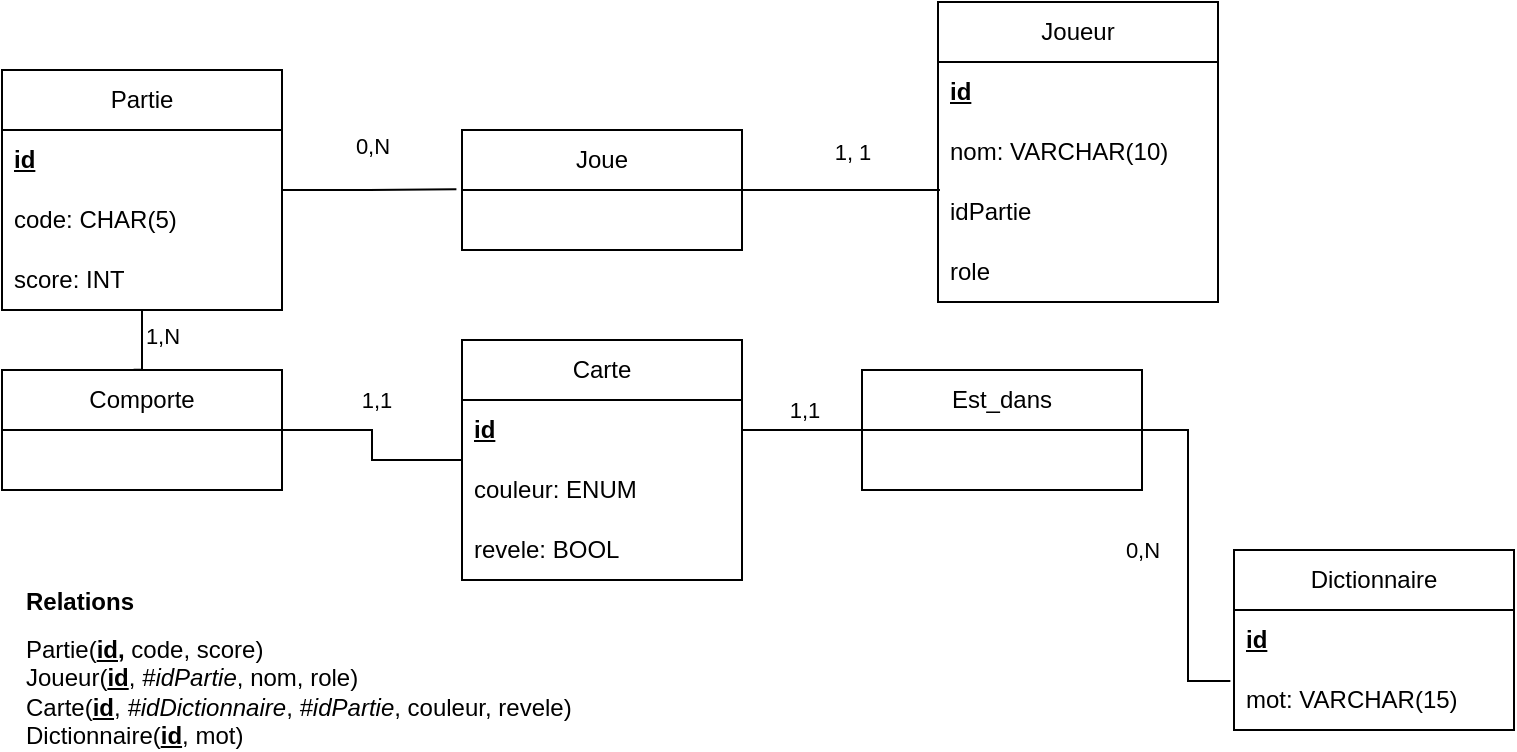 <mxfile version="24.4.13" type="device">
  <diagram id="R2lEEEUBdFMjLlhIrx00" name="Page-1">
    <mxGraphModel dx="1434" dy="884" grid="1" gridSize="10" guides="1" tooltips="1" connect="1" arrows="1" fold="1" page="1" pageScale="1" pageWidth="850" pageHeight="1100" math="0" shadow="0" extFonts="Permanent Marker^https://fonts.googleapis.com/css?family=Permanent+Marker">
      <root>
        <mxCell id="0" />
        <mxCell id="1" parent="0" />
        <mxCell id="AaLZpZYPrjbfkjgFqPFA-14" value="Carte" style="swimlane;fontStyle=0;childLayout=stackLayout;horizontal=1;startSize=30;horizontalStack=0;resizeParent=1;resizeParentMax=0;resizeLast=0;collapsible=1;marginBottom=0;whiteSpace=wrap;html=1;" parent="1" vertex="1">
          <mxGeometry x="280" y="305" width="140" height="120" as="geometry">
            <mxRectangle x="210" y="370" width="60" height="30" as="alternateBounds" />
          </mxGeometry>
        </mxCell>
        <mxCell id="AaLZpZYPrjbfkjgFqPFA-15" value="&lt;b&gt;&lt;u&gt;id&lt;/u&gt;&lt;/b&gt;" style="text;strokeColor=none;fillColor=none;align=left;verticalAlign=middle;spacingLeft=4;spacingRight=4;overflow=hidden;points=[[0,0.5],[1,0.5]];portConstraint=eastwest;rotatable=0;whiteSpace=wrap;html=1;" parent="AaLZpZYPrjbfkjgFqPFA-14" vertex="1">
          <mxGeometry y="30" width="140" height="30" as="geometry" />
        </mxCell>
        <mxCell id="AaLZpZYPrjbfkjgFqPFA-19" value="couleur: ENUM" style="text;strokeColor=none;fillColor=none;align=left;verticalAlign=middle;spacingLeft=4;spacingRight=4;overflow=hidden;points=[[0,0.5],[1,0.5]];portConstraint=eastwest;rotatable=0;whiteSpace=wrap;html=1;" parent="AaLZpZYPrjbfkjgFqPFA-14" vertex="1">
          <mxGeometry y="60" width="140" height="30" as="geometry" />
        </mxCell>
        <mxCell id="CnqwCCuB3Zk9VRJwTlJh-23" value="revele: BOOL" style="text;strokeColor=none;fillColor=none;align=left;verticalAlign=middle;spacingLeft=4;spacingRight=4;overflow=hidden;points=[[0,0.5],[1,0.5]];portConstraint=eastwest;rotatable=0;whiteSpace=wrap;html=1;" parent="AaLZpZYPrjbfkjgFqPFA-14" vertex="1">
          <mxGeometry y="90" width="140" height="30" as="geometry" />
        </mxCell>
        <mxCell id="AaLZpZYPrjbfkjgFqPFA-7" value="Joueur" style="swimlane;fontStyle=0;childLayout=stackLayout;horizontal=1;startSize=30;horizontalStack=0;resizeParent=1;resizeParentMax=0;resizeLast=0;collapsible=1;marginBottom=0;whiteSpace=wrap;html=1;" parent="1" vertex="1">
          <mxGeometry x="518" y="136" width="140" height="150" as="geometry" />
        </mxCell>
        <mxCell id="AaLZpZYPrjbfkjgFqPFA-8" value="&lt;b&gt;&lt;u&gt;id&lt;/u&gt;&lt;/b&gt;" style="text;strokeColor=none;fillColor=none;align=left;verticalAlign=middle;spacingLeft=4;spacingRight=4;overflow=hidden;points=[[0,0.5],[1,0.5]];portConstraint=eastwest;rotatable=0;whiteSpace=wrap;html=1;" parent="AaLZpZYPrjbfkjgFqPFA-7" vertex="1">
          <mxGeometry y="30" width="140" height="30" as="geometry" />
        </mxCell>
        <mxCell id="AaLZpZYPrjbfkjgFqPFA-9" value="nom: VARCHAR(10)" style="text;strokeColor=none;fillColor=none;align=left;verticalAlign=middle;spacingLeft=4;spacingRight=4;overflow=hidden;points=[[0,0.5],[1,0.5]];portConstraint=eastwest;rotatable=0;whiteSpace=wrap;html=1;" parent="AaLZpZYPrjbfkjgFqPFA-7" vertex="1">
          <mxGeometry y="60" width="140" height="30" as="geometry" />
        </mxCell>
        <mxCell id="vFxNQ8_R_9yLuEZchOL7-1" value="idPartie" style="text;strokeColor=none;fillColor=none;align=left;verticalAlign=middle;spacingLeft=4;spacingRight=4;overflow=hidden;points=[[0,0.5],[1,0.5]];portConstraint=eastwest;rotatable=0;whiteSpace=wrap;html=1;" vertex="1" parent="AaLZpZYPrjbfkjgFqPFA-7">
          <mxGeometry y="90" width="140" height="30" as="geometry" />
        </mxCell>
        <mxCell id="vFxNQ8_R_9yLuEZchOL7-2" value="role" style="text;strokeColor=none;fillColor=none;align=left;verticalAlign=middle;spacingLeft=4;spacingRight=4;overflow=hidden;points=[[0,0.5],[1,0.5]];portConstraint=eastwest;rotatable=0;whiteSpace=wrap;html=1;" vertex="1" parent="AaLZpZYPrjbfkjgFqPFA-7">
          <mxGeometry y="120" width="140" height="30" as="geometry" />
        </mxCell>
        <mxCell id="AaLZpZYPrjbfkjgFqPFA-11" value="Dictionnaire" style="swimlane;fontStyle=0;childLayout=stackLayout;horizontal=1;startSize=30;horizontalStack=0;resizeParent=1;resizeParentMax=0;resizeLast=0;collapsible=1;marginBottom=0;whiteSpace=wrap;html=1;" parent="1" vertex="1">
          <mxGeometry x="666" y="410" width="140" height="90" as="geometry" />
        </mxCell>
        <mxCell id="AaLZpZYPrjbfkjgFqPFA-12" value="&lt;b&gt;&lt;u&gt;id&lt;/u&gt;&lt;/b&gt;" style="text;strokeColor=none;fillColor=none;align=left;verticalAlign=middle;spacingLeft=4;spacingRight=4;overflow=hidden;points=[[0,0.5],[1,0.5]];portConstraint=eastwest;rotatable=0;whiteSpace=wrap;html=1;" parent="AaLZpZYPrjbfkjgFqPFA-11" vertex="1">
          <mxGeometry y="30" width="140" height="30" as="geometry" />
        </mxCell>
        <mxCell id="AaLZpZYPrjbfkjgFqPFA-13" value="mot: VARCHAR(15)" style="text;strokeColor=none;fillColor=none;align=left;verticalAlign=middle;spacingLeft=4;spacingRight=4;overflow=hidden;points=[[0,0.5],[1,0.5]];portConstraint=eastwest;rotatable=0;whiteSpace=wrap;html=1;" parent="AaLZpZYPrjbfkjgFqPFA-11" vertex="1">
          <mxGeometry y="60" width="140" height="30" as="geometry" />
        </mxCell>
        <mxCell id="AaLZpZYPrjbfkjgFqPFA-22" value="Partie" style="swimlane;fontStyle=0;childLayout=stackLayout;horizontal=1;startSize=30;horizontalStack=0;resizeParent=1;resizeParentMax=0;resizeLast=0;collapsible=1;marginBottom=0;whiteSpace=wrap;html=1;" parent="1" vertex="1">
          <mxGeometry x="50" y="170" width="140" height="120" as="geometry" />
        </mxCell>
        <mxCell id="AaLZpZYPrjbfkjgFqPFA-23" value="&lt;b&gt;&lt;u&gt;id&lt;/u&gt;&lt;/b&gt;" style="text;strokeColor=none;fillColor=none;align=left;verticalAlign=middle;spacingLeft=4;spacingRight=4;overflow=hidden;points=[[0,0.5],[1,0.5]];portConstraint=eastwest;rotatable=0;whiteSpace=wrap;html=1;" parent="AaLZpZYPrjbfkjgFqPFA-22" vertex="1">
          <mxGeometry y="30" width="140" height="30" as="geometry" />
        </mxCell>
        <mxCell id="AaLZpZYPrjbfkjgFqPFA-24" value="code: CHAR(5)" style="text;strokeColor=none;fillColor=none;align=left;verticalAlign=middle;spacingLeft=4;spacingRight=4;overflow=hidden;points=[[0,0.5],[1,0.5]];portConstraint=eastwest;rotatable=0;whiteSpace=wrap;html=1;" parent="AaLZpZYPrjbfkjgFqPFA-22" vertex="1">
          <mxGeometry y="60" width="140" height="30" as="geometry" />
        </mxCell>
        <mxCell id="AaLZpZYPrjbfkjgFqPFA-25" value="score: INT" style="text;strokeColor=none;fillColor=none;align=left;verticalAlign=middle;spacingLeft=4;spacingRight=4;overflow=hidden;points=[[0,0.5],[1,0.5]];portConstraint=eastwest;rotatable=0;whiteSpace=wrap;html=1;" parent="AaLZpZYPrjbfkjgFqPFA-22" vertex="1">
          <mxGeometry y="90" width="140" height="30" as="geometry" />
        </mxCell>
        <mxCell id="AaLZpZYPrjbfkjgFqPFA-33" style="edgeStyle=orthogonalEdgeStyle;rounded=0;orthogonalLoop=1;jettySize=auto;html=1;entryX=-0.02;entryY=0.322;entryDx=0;entryDy=0;entryPerimeter=0;endArrow=none;endFill=0;" parent="1" source="AaLZpZYPrjbfkjgFqPFA-22" edge="1">
          <mxGeometry relative="1" as="geometry">
            <mxPoint x="277.2" y="229.66" as="targetPoint" />
          </mxGeometry>
        </mxCell>
        <mxCell id="AaLZpZYPrjbfkjgFqPFA-34" value="0,N" style="edgeLabel;html=1;align=center;verticalAlign=middle;resizable=0;points=[];" parent="AaLZpZYPrjbfkjgFqPFA-33" vertex="1" connectable="0">
          <mxGeometry x="0.035" y="2" relative="1" as="geometry">
            <mxPoint y="-20" as="offset" />
          </mxGeometry>
        </mxCell>
        <mxCell id="0uVetZkIIh2rGpPPn4zH-1" value="&lt;b&gt;Relations&lt;/b&gt;" style="text;html=1;align=left;verticalAlign=middle;whiteSpace=wrap;rounded=0;" parent="1" vertex="1">
          <mxGeometry x="60" y="422" width="80" height="28" as="geometry" />
        </mxCell>
        <mxCell id="0uVetZkIIh2rGpPPn4zH-2" value="Partie(&lt;u style=&quot;font-weight: bold;&quot;&gt;id,&lt;/u&gt;&amp;nbsp;code, score)&lt;div&gt;Joueur(&lt;b style=&quot;&quot;&gt;&lt;u&gt;id&lt;/u&gt;&lt;/b&gt;, &lt;i&gt;#idPartie&lt;/i&gt;, nom, role)&lt;/div&gt;&lt;div&gt;Carte(&lt;b&gt;&lt;u&gt;id&lt;/u&gt;&lt;/b&gt;, &lt;i&gt;#idDictionnaire&lt;/i&gt;, &lt;i&gt;#idPartie&lt;/i&gt;, couleur, revele)&lt;/div&gt;&lt;div&gt;Dictionnaire(&lt;b&gt;&lt;u&gt;id&lt;/u&gt;&lt;/b&gt;, mot)&lt;/div&gt;" style="text;html=1;align=left;verticalAlign=middle;whiteSpace=wrap;rounded=0;" parent="1" vertex="1">
          <mxGeometry x="60" y="462" width="320" height="38" as="geometry" />
        </mxCell>
        <mxCell id="CnqwCCuB3Zk9VRJwTlJh-5" value="Comporte" style="swimlane;fontStyle=0;childLayout=stackLayout;horizontal=1;startSize=30;horizontalStack=0;resizeParent=1;resizeParentMax=0;resizeLast=0;collapsible=1;marginBottom=0;whiteSpace=wrap;html=1;" parent="1" vertex="1">
          <mxGeometry x="50" y="320" width="140" height="60" as="geometry" />
        </mxCell>
        <mxCell id="CnqwCCuB3Zk9VRJwTlJh-10" style="edgeStyle=orthogonalEdgeStyle;rounded=0;orthogonalLoop=1;jettySize=auto;html=1;exitX=0.47;exitY=-0.003;exitDx=0;exitDy=0;entryX=0.5;entryY=1;entryDx=0;entryDy=0;entryPerimeter=0;endArrow=none;endFill=0;exitPerimeter=0;" parent="1" source="CnqwCCuB3Zk9VRJwTlJh-5" target="AaLZpZYPrjbfkjgFqPFA-25" edge="1">
          <mxGeometry relative="1" as="geometry">
            <mxPoint x="140" y="395" as="sourcePoint" />
          </mxGeometry>
        </mxCell>
        <mxCell id="CnqwCCuB3Zk9VRJwTlJh-11" value="1,N" style="edgeLabel;html=1;align=center;verticalAlign=middle;resizable=0;points=[];" parent="CnqwCCuB3Zk9VRJwTlJh-10" vertex="1" connectable="0">
          <mxGeometry x="0.261" y="-1" relative="1" as="geometry">
            <mxPoint x="9" as="offset" />
          </mxGeometry>
        </mxCell>
        <mxCell id="CnqwCCuB3Zk9VRJwTlJh-13" style="edgeStyle=orthogonalEdgeStyle;rounded=0;orthogonalLoop=1;jettySize=auto;html=1;exitX=0;exitY=0.5;exitDx=0;exitDy=0;endArrow=none;endFill=0;entryX=1;entryY=0.5;entryDx=0;entryDy=0;" parent="1" source="AaLZpZYPrjbfkjgFqPFA-14" target="CnqwCCuB3Zk9VRJwTlJh-5" edge="1">
          <mxGeometry relative="1" as="geometry">
            <mxPoint x="270" y="384" as="targetPoint" />
          </mxGeometry>
        </mxCell>
        <mxCell id="CnqwCCuB3Zk9VRJwTlJh-14" value="1,1" style="edgeLabel;html=1;align=center;verticalAlign=middle;resizable=0;points=[];" parent="CnqwCCuB3Zk9VRJwTlJh-13" vertex="1" connectable="0">
          <mxGeometry x="-0.032" y="-3" relative="1" as="geometry">
            <mxPoint x="-1" y="-24" as="offset" />
          </mxGeometry>
        </mxCell>
        <mxCell id="CnqwCCuB3Zk9VRJwTlJh-15" value="Est_dans" style="swimlane;fontStyle=0;childLayout=stackLayout;horizontal=1;startSize=30;horizontalStack=0;resizeParent=1;resizeParentMax=0;resizeLast=0;collapsible=1;marginBottom=0;whiteSpace=wrap;html=1;" parent="1" vertex="1">
          <mxGeometry x="480" y="320" width="140" height="60" as="geometry" />
        </mxCell>
        <mxCell id="CnqwCCuB3Zk9VRJwTlJh-16" style="edgeStyle=orthogonalEdgeStyle;rounded=0;orthogonalLoop=1;jettySize=auto;html=1;exitX=1;exitY=0.5;exitDx=0;exitDy=0;entryX=0;entryY=0.5;entryDx=0;entryDy=0;endArrow=none;endFill=0;" parent="1" source="AaLZpZYPrjbfkjgFqPFA-15" target="CnqwCCuB3Zk9VRJwTlJh-15" edge="1">
          <mxGeometry relative="1" as="geometry" />
        </mxCell>
        <mxCell id="CnqwCCuB3Zk9VRJwTlJh-18" value="1,1" style="edgeLabel;html=1;align=center;verticalAlign=middle;resizable=0;points=[];" parent="CnqwCCuB3Zk9VRJwTlJh-16" vertex="1" connectable="0">
          <mxGeometry x="-0.288" y="-1" relative="1" as="geometry">
            <mxPoint x="9" y="-11" as="offset" />
          </mxGeometry>
        </mxCell>
        <mxCell id="CnqwCCuB3Zk9VRJwTlJh-17" style="edgeStyle=orthogonalEdgeStyle;rounded=0;orthogonalLoop=1;jettySize=auto;html=1;exitX=1;exitY=0.5;exitDx=0;exitDy=0;entryX=-0.013;entryY=0.182;entryDx=0;entryDy=0;entryPerimeter=0;endArrow=none;endFill=0;" parent="1" source="CnqwCCuB3Zk9VRJwTlJh-15" target="AaLZpZYPrjbfkjgFqPFA-13" edge="1">
          <mxGeometry relative="1" as="geometry" />
        </mxCell>
        <mxCell id="CnqwCCuB3Zk9VRJwTlJh-19" value="0,N" style="edgeLabel;html=1;align=center;verticalAlign=middle;resizable=0;points=[];" parent="CnqwCCuB3Zk9VRJwTlJh-17" vertex="1" connectable="0">
          <mxGeometry x="-0.103" y="2" relative="1" as="geometry">
            <mxPoint x="-25" y="7" as="offset" />
          </mxGeometry>
        </mxCell>
        <mxCell id="vFxNQ8_R_9yLuEZchOL7-3" value="Joue" style="swimlane;fontStyle=0;childLayout=stackLayout;horizontal=1;startSize=30;horizontalStack=0;resizeParent=1;resizeParentMax=0;resizeLast=0;collapsible=1;marginBottom=0;whiteSpace=wrap;html=1;" vertex="1" parent="1">
          <mxGeometry x="280" y="200" width="140" height="60" as="geometry" />
        </mxCell>
        <mxCell id="vFxNQ8_R_9yLuEZchOL7-4" style="edgeStyle=orthogonalEdgeStyle;rounded=0;orthogonalLoop=1;jettySize=auto;html=1;entryX=0.007;entryY=0.133;entryDx=0;entryDy=0;entryPerimeter=0;startArrow=none;startFill=0;strokeColor=default;endArrow=none;endFill=0;" edge="1" parent="1" source="vFxNQ8_R_9yLuEZchOL7-3" target="vFxNQ8_R_9yLuEZchOL7-1">
          <mxGeometry relative="1" as="geometry" />
        </mxCell>
        <mxCell id="vFxNQ8_R_9yLuEZchOL7-5" value="1, 1" style="edgeLabel;html=1;align=center;verticalAlign=middle;resizable=0;points=[];" vertex="1" connectable="0" parent="vFxNQ8_R_9yLuEZchOL7-4">
          <mxGeometry x="0.111" y="-1" relative="1" as="geometry">
            <mxPoint y="-20" as="offset" />
          </mxGeometry>
        </mxCell>
      </root>
    </mxGraphModel>
  </diagram>
</mxfile>
